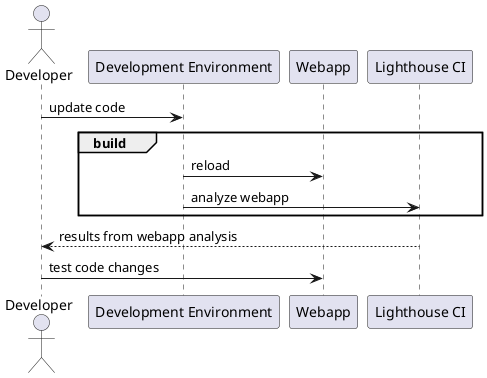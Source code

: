 @startuml
actor "Developer" as dev
participant "Development Environment" as devtools
participant "Webapp" as app
participant "Lighthouse CI" as lhci

dev -> devtools : update code
group build
    devtools -> app : reload
    devtools -> lhci : analyze webapp
end

lhci --> dev : results from webapp analysis
dev -> app : test code changes

@enduml